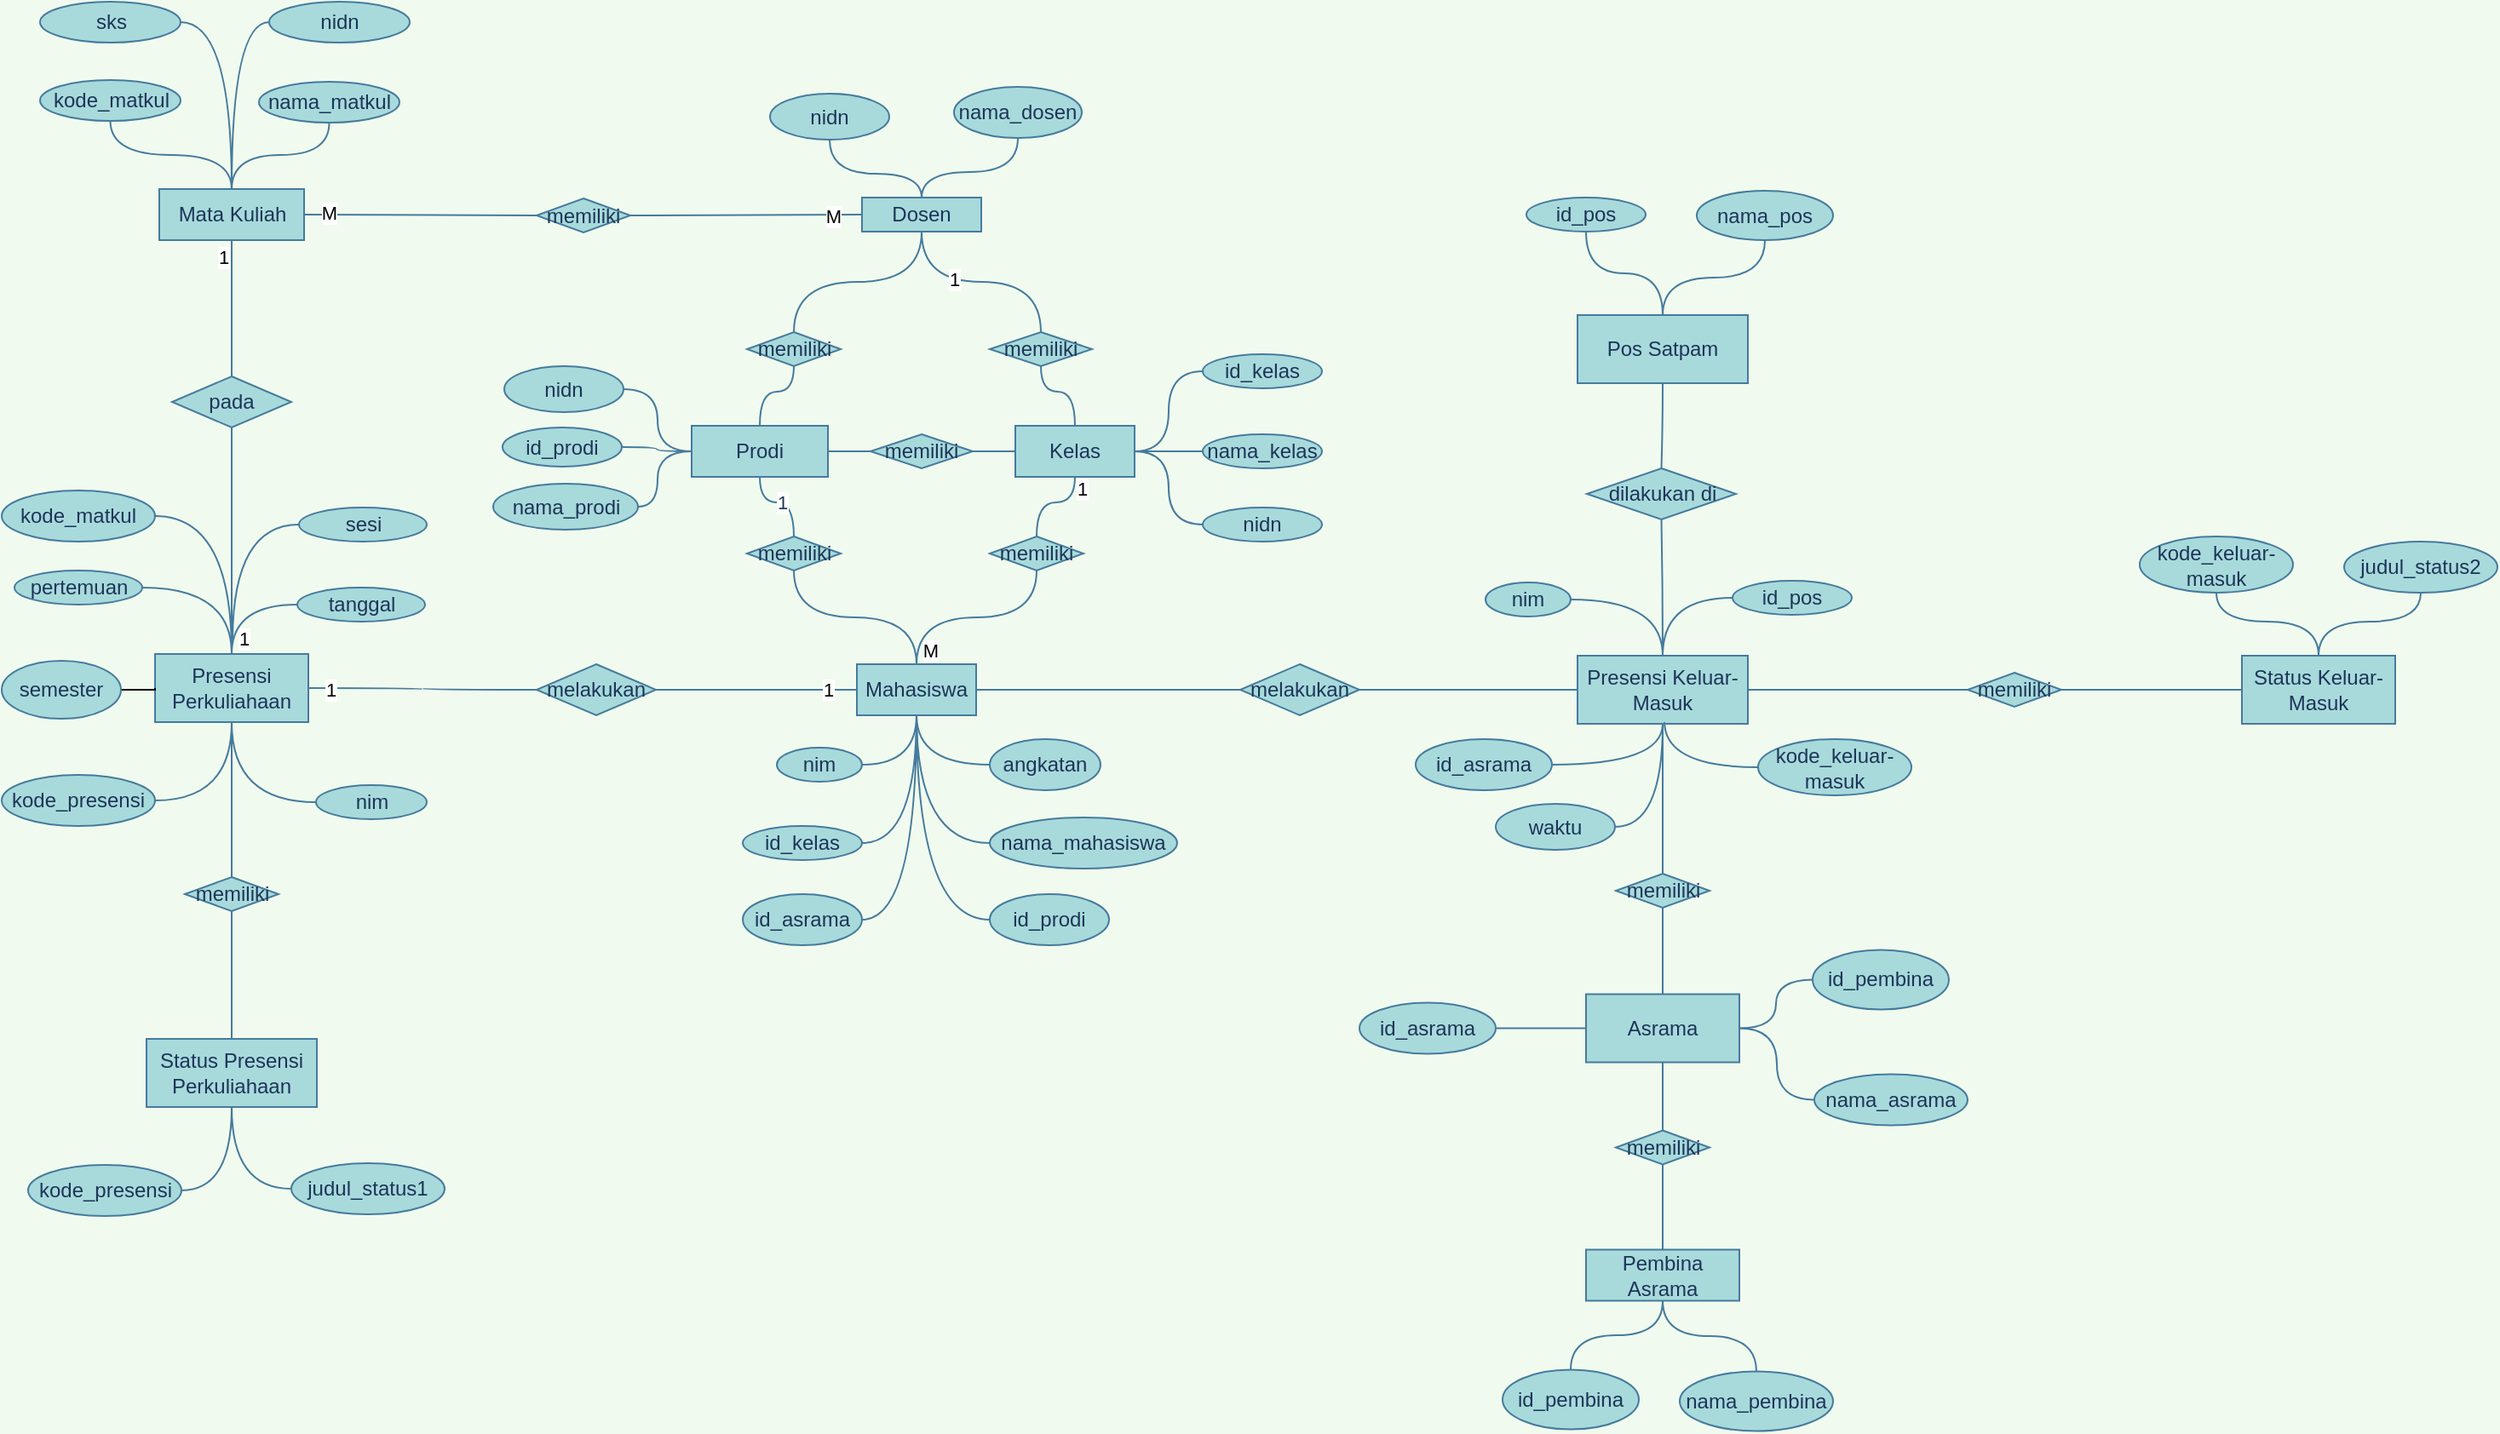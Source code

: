 <mxfile version="20.5.3" type="device"><diagram id="FdQkIqtZu8ZoXIeGqjaM" name="Halaman-1"><mxGraphModel dx="782" dy="468" grid="1" gridSize="10" guides="1" tooltips="1" connect="1" arrows="0" fold="1" page="1" pageScale="1" pageWidth="1169" pageHeight="827" background="#F1FAEE" math="0" shadow="0"><root><mxCell id="0"/><mxCell id="1" parent="0"/><mxCell id="qZ2FoUqw9ux-ch3BQmGz-51" style="edgeStyle=orthogonalEdgeStyle;curved=1;orthogonalLoop=1;jettySize=auto;html=1;exitX=0.5;exitY=0;exitDx=0;exitDy=0;entryX=0.5;entryY=1;entryDx=0;entryDy=0;strokeColor=#457B9D;fontColor=#1D3557;endArrow=none;endFill=0;fillColor=#A8DADC;" parent="1" source="ul7llA38L7djv8nM0G1t-2" target="qZ2FoUqw9ux-ch3BQmGz-46" edge="1"><mxGeometry relative="1" as="geometry"/></mxCell><mxCell id="znz-IyJr_VhG-u1V8a7A-25" value="M" style="edgeLabel;html=1;align=center;verticalAlign=middle;resizable=0;points=[];" parent="qZ2FoUqw9ux-ch3BQmGz-51" vertex="1" connectable="0"><mxGeometry x="-0.359" y="-6" relative="1" as="geometry"><mxPoint x="-5" y="13" as="offset"/></mxGeometry></mxCell><mxCell id="qZ2FoUqw9ux-ch3BQmGz-64" style="edgeStyle=orthogonalEdgeStyle;curved=1;orthogonalLoop=1;jettySize=auto;html=1;exitX=1;exitY=0.5;exitDx=0;exitDy=0;strokeColor=#457B9D;fontColor=#1D3557;endArrow=none;endFill=0;fillColor=#A8DADC;" parent="1" source="ul7llA38L7djv8nM0G1t-2" target="qZ2FoUqw9ux-ch3BQmGz-5" edge="1"><mxGeometry relative="1" as="geometry"/></mxCell><mxCell id="qZ2FoUqw9ux-ch3BQmGz-66" style="edgeStyle=orthogonalEdgeStyle;curved=1;orthogonalLoop=1;jettySize=auto;html=1;exitX=0;exitY=0.5;exitDx=0;exitDy=0;entryX=1;entryY=0.5;entryDx=0;entryDy=0;strokeColor=#457B9D;fontColor=#1D3557;endArrow=none;endFill=0;fillColor=#A8DADC;" parent="1" source="ul7llA38L7djv8nM0G1t-2" target="qZ2FoUqw9ux-ch3BQmGz-1" edge="1"><mxGeometry relative="1" as="geometry"/></mxCell><mxCell id="znz-IyJr_VhG-u1V8a7A-28" value="1" style="edgeLabel;html=1;align=center;verticalAlign=middle;resizable=0;points=[];" parent="qZ2FoUqw9ux-ch3BQmGz-66" vertex="1" connectable="0"><mxGeometry x="-0.706" relative="1" as="geometry"><mxPoint as="offset"/></mxGeometry></mxCell><mxCell id="qZ2FoUqw9ux-ch3BQmGz-81" style="edgeStyle=orthogonalEdgeStyle;curved=1;orthogonalLoop=1;jettySize=auto;html=1;exitX=0.5;exitY=1;exitDx=0;exitDy=0;entryX=0;entryY=0.5;entryDx=0;entryDy=0;strokeColor=#457B9D;fontColor=#1D3557;endArrow=none;endFill=0;fillColor=#A8DADC;" parent="1" source="ul7llA38L7djv8nM0G1t-2" target="qZ2FoUqw9ux-ch3BQmGz-78" edge="1"><mxGeometry relative="1" as="geometry"/></mxCell><mxCell id="qZ2FoUqw9ux-ch3BQmGz-82" style="edgeStyle=orthogonalEdgeStyle;curved=1;orthogonalLoop=1;jettySize=auto;html=1;exitX=0.5;exitY=1;exitDx=0;exitDy=0;entryX=1;entryY=0.5;entryDx=0;entryDy=0;strokeColor=#457B9D;fontColor=#1D3557;endArrow=none;endFill=0;fillColor=#A8DADC;" parent="1" source="ul7llA38L7djv8nM0G1t-2" target="qZ2FoUqw9ux-ch3BQmGz-75" edge="1"><mxGeometry relative="1" as="geometry"/></mxCell><mxCell id="qZ2FoUqw9ux-ch3BQmGz-83" style="edgeStyle=orthogonalEdgeStyle;curved=1;orthogonalLoop=1;jettySize=auto;html=1;exitX=0.5;exitY=1;exitDx=0;exitDy=0;entryX=0;entryY=0.5;entryDx=0;entryDy=0;strokeColor=#457B9D;fontColor=#1D3557;endArrow=none;endFill=0;fillColor=#A8DADC;" parent="1" source="ul7llA38L7djv8nM0G1t-2" target="qZ2FoUqw9ux-ch3BQmGz-77" edge="1"><mxGeometry relative="1" as="geometry"/></mxCell><mxCell id="qZ2FoUqw9ux-ch3BQmGz-85" style="edgeStyle=orthogonalEdgeStyle;curved=1;orthogonalLoop=1;jettySize=auto;html=1;exitX=0.5;exitY=1;exitDx=0;exitDy=0;entryX=1;entryY=0.5;entryDx=0;entryDy=0;strokeColor=#457B9D;fontColor=#1D3557;endArrow=none;endFill=0;fillColor=#A8DADC;" parent="1" source="ul7llA38L7djv8nM0G1t-2" target="qZ2FoUqw9ux-ch3BQmGz-84" edge="1"><mxGeometry relative="1" as="geometry"/></mxCell><mxCell id="qZ2FoUqw9ux-ch3BQmGz-86" style="edgeStyle=orthogonalEdgeStyle;curved=1;orthogonalLoop=1;jettySize=auto;html=1;exitX=0.5;exitY=1;exitDx=0;exitDy=0;entryX=0;entryY=0.5;entryDx=0;entryDy=0;strokeColor=#457B9D;fontColor=#1D3557;endArrow=none;endFill=0;fillColor=#A8DADC;" parent="1" source="ul7llA38L7djv8nM0G1t-2" target="qZ2FoUqw9ux-ch3BQmGz-76" edge="1"><mxGeometry relative="1" as="geometry"/></mxCell><mxCell id="ul7llA38L7djv8nM0G1t-2" value="Mahasiswa" style="rounded=0;whiteSpace=wrap;html=1;fillColor=#A8DADC;strokeColor=#457B9D;fontColor=#1D3557;" parent="1" vertex="1"><mxGeometry x="522" y="406" width="70" height="30" as="geometry"/></mxCell><mxCell id="qZ2FoUqw9ux-ch3BQmGz-58" style="edgeStyle=orthogonalEdgeStyle;curved=1;orthogonalLoop=1;jettySize=auto;html=1;exitX=0.5;exitY=0;exitDx=0;exitDy=0;entryX=0.5;entryY=1;entryDx=0;entryDy=0;strokeColor=#457B9D;fontColor=#1D3557;endArrow=none;endFill=0;fillColor=#A8DADC;" parent="1" source="ul7llA38L7djv8nM0G1t-3" target="a7japoVbXHw_2QVHxW6U-6" edge="1"><mxGeometry relative="1" as="geometry"><mxPoint x="485" y="231" as="targetPoint"/></mxGeometry></mxCell><mxCell id="qZ2FoUqw9ux-ch3BQmGz-99" style="edgeStyle=orthogonalEdgeStyle;curved=1;orthogonalLoop=1;jettySize=auto;html=1;exitX=0;exitY=0.5;exitDx=0;exitDy=0;entryX=1;entryY=0.5;entryDx=0;entryDy=0;strokeColor=#457B9D;fontColor=#1D3557;endArrow=none;endFill=0;fillColor=#A8DADC;" parent="1" source="ul7llA38L7djv8nM0G1t-3" target="qZ2FoUqw9ux-ch3BQmGz-88" edge="1"><mxGeometry relative="1" as="geometry"/></mxCell><mxCell id="qZ2FoUqw9ux-ch3BQmGz-104" style="edgeStyle=orthogonalEdgeStyle;curved=1;orthogonalLoop=1;jettySize=auto;html=1;exitX=0;exitY=0.5;exitDx=0;exitDy=0;entryX=1;entryY=0.5;entryDx=0;entryDy=0;strokeColor=#457B9D;fontColor=#1D3557;endArrow=none;endFill=0;fillColor=#A8DADC;" parent="1" source="ul7llA38L7djv8nM0G1t-3" target="qZ2FoUqw9ux-ch3BQmGz-90" edge="1"><mxGeometry relative="1" as="geometry"/></mxCell><mxCell id="ul7llA38L7djv8nM0G1t-3" value="Prodi" style="rounded=0;whiteSpace=wrap;html=1;fillColor=#A8DADC;strokeColor=#457B9D;fontColor=#1D3557;" parent="1" vertex="1"><mxGeometry x="425" y="266" width="80" height="30" as="geometry"/></mxCell><mxCell id="qZ2FoUqw9ux-ch3BQmGz-59" style="edgeStyle=orthogonalEdgeStyle;curved=1;orthogonalLoop=1;jettySize=auto;html=1;exitX=0.5;exitY=0;exitDx=0;exitDy=0;entryX=0.5;entryY=1;entryDx=0;entryDy=0;strokeColor=#457B9D;fontColor=#1D3557;endArrow=none;endFill=0;fillColor=#A8DADC;" parent="1" source="ul7llA38L7djv8nM0G1t-4" target="qZ2FoUqw9ux-ch3BQmGz-57" edge="1"><mxGeometry relative="1" as="geometry"/></mxCell><mxCell id="qZ2FoUqw9ux-ch3BQmGz-94" style="edgeStyle=orthogonalEdgeStyle;curved=1;orthogonalLoop=1;jettySize=auto;html=1;exitX=1;exitY=0.5;exitDx=0;exitDy=0;entryX=0;entryY=0.5;entryDx=0;entryDy=0;strokeColor=#457B9D;fontColor=#1D3557;endArrow=none;endFill=0;fillColor=#A8DADC;" parent="1" source="ul7llA38L7djv8nM0G1t-4" target="qZ2FoUqw9ux-ch3BQmGz-87" edge="1"><mxGeometry relative="1" as="geometry"/></mxCell><mxCell id="qZ2FoUqw9ux-ch3BQmGz-96" style="edgeStyle=orthogonalEdgeStyle;curved=1;orthogonalLoop=1;jettySize=auto;html=1;exitX=1;exitY=0.5;exitDx=0;exitDy=0;entryX=0;entryY=0.5;entryDx=0;entryDy=0;strokeColor=#457B9D;fontColor=#1D3557;endArrow=none;endFill=0;fillColor=#A8DADC;" parent="1" source="ul7llA38L7djv8nM0G1t-4" target="qZ2FoUqw9ux-ch3BQmGz-89" edge="1"><mxGeometry relative="1" as="geometry"/></mxCell><mxCell id="qZ2FoUqw9ux-ch3BQmGz-97" style="edgeStyle=orthogonalEdgeStyle;curved=1;orthogonalLoop=1;jettySize=auto;html=1;exitX=1;exitY=0.5;exitDx=0;exitDy=0;entryX=0;entryY=0.5;entryDx=0;entryDy=0;strokeColor=#457B9D;fontColor=#1D3557;endArrow=none;endFill=0;fillColor=#A8DADC;" parent="1" source="ul7llA38L7djv8nM0G1t-4" target="qZ2FoUqw9ux-ch3BQmGz-91" edge="1"><mxGeometry relative="1" as="geometry"/></mxCell><mxCell id="ul7llA38L7djv8nM0G1t-4" value="Kelas" style="rounded=0;whiteSpace=wrap;html=1;fillColor=#A8DADC;strokeColor=#457B9D;fontColor=#1D3557;" parent="1" vertex="1"><mxGeometry x="615" y="266" width="70" height="30" as="geometry"/></mxCell><mxCell id="qZ2FoUqw9ux-ch3BQmGz-39" style="edgeStyle=orthogonalEdgeStyle;curved=1;orthogonalLoop=1;jettySize=auto;html=1;exitX=0.5;exitY=1;exitDx=0;exitDy=0;strokeColor=#457B9D;fontColor=#1D3557;endArrow=none;endFill=0;fillColor=#A8DADC;entryX=0.5;entryY=0;entryDx=0;entryDy=0;" parent="1" source="ul7llA38L7djv8nM0G1t-5" target="a7japoVbXHw_2QVHxW6U-9" edge="1"><mxGeometry relative="1" as="geometry"><mxPoint x="995" y="501" as="targetPoint"/></mxGeometry></mxCell><mxCell id="qZ2FoUqw9ux-ch3BQmGz-42" style="edgeStyle=orthogonalEdgeStyle;curved=1;orthogonalLoop=1;jettySize=auto;html=1;exitX=0.5;exitY=0;exitDx=0;exitDy=0;entryX=0.5;entryY=1;entryDx=0;entryDy=0;strokeColor=#457B9D;fontColor=#1D3557;endArrow=none;endFill=0;fillColor=#A8DADC;" parent="1" source="ul7llA38L7djv8nM0G1t-5" target="a7japoVbXHw_2QVHxW6U-11" edge="1"><mxGeometry relative="1" as="geometry"><mxPoint x="995" y="331" as="targetPoint"/></mxGeometry></mxCell><mxCell id="qZ2FoUqw9ux-ch3BQmGz-45" style="edgeStyle=orthogonalEdgeStyle;curved=1;orthogonalLoop=1;jettySize=auto;html=1;exitX=1;exitY=0.5;exitDx=0;exitDy=0;entryX=0;entryY=0.5;entryDx=0;entryDy=0;strokeColor=#457B9D;fontColor=#1D3557;endArrow=none;endFill=0;fillColor=#A8DADC;" parent="1" source="ul7llA38L7djv8nM0G1t-5" target="a7japoVbXHw_2QVHxW6U-12" edge="1"><mxGeometry relative="1" as="geometry"><mxPoint x="1165" y="421" as="targetPoint"/></mxGeometry></mxCell><mxCell id="ul7llA38L7djv8nM0G1t-5" value="&lt;span style=&quot;font-family: Helvetica, &amp;quot;VP Default&amp;quot;; background-color: initial;&quot;&gt;Presensi Keluar-Masuk&lt;/span&gt;" style="rounded=0;whiteSpace=wrap;html=1;align=center;fillColor=#A8DADC;strokeColor=#457B9D;fontColor=#1D3557;" parent="1" vertex="1"><mxGeometry x="945" y="401" width="100" height="40" as="geometry"/></mxCell><mxCell id="qZ2FoUqw9ux-ch3BQmGz-36" style="edgeStyle=orthogonalEdgeStyle;curved=1;orthogonalLoop=1;jettySize=auto;html=1;exitX=0.5;exitY=0;exitDx=0;exitDy=0;entryX=0.5;entryY=1;entryDx=0;entryDy=0;strokeColor=#457B9D;fontColor=#1D3557;endArrow=none;endFill=0;fillColor=#A8DADC;" parent="1" source="ul7llA38L7djv8nM0G1t-6" target="a7japoVbXHw_2QVHxW6U-9" edge="1"><mxGeometry relative="1" as="geometry"><mxPoint x="995" y="531" as="targetPoint"/></mxGeometry></mxCell><mxCell id="qZ2FoUqw9ux-ch3BQmGz-165" style="edgeStyle=orthogonalEdgeStyle;curved=1;orthogonalLoop=1;jettySize=auto;html=1;exitX=1;exitY=0.5;exitDx=0;exitDy=0;entryX=0;entryY=0.5;entryDx=0;entryDy=0;strokeColor=#457B9D;fontColor=#1D3557;endArrow=none;endFill=0;fillColor=#A8DADC;" parent="1" source="ul7llA38L7djv8nM0G1t-6" target="qZ2FoUqw9ux-ch3BQmGz-10" edge="1"><mxGeometry relative="1" as="geometry"/></mxCell><mxCell id="qZ2FoUqw9ux-ch3BQmGz-166" style="edgeStyle=orthogonalEdgeStyle;curved=1;orthogonalLoop=1;jettySize=auto;html=1;exitX=1;exitY=0.5;exitDx=0;exitDy=0;entryX=0;entryY=0.5;entryDx=0;entryDy=0;strokeColor=#457B9D;fontColor=#1D3557;endArrow=none;endFill=0;fillColor=#A8DADC;" parent="1" source="ul7llA38L7djv8nM0G1t-6" target="qZ2FoUqw9ux-ch3BQmGz-9" edge="1"><mxGeometry relative="1" as="geometry"/></mxCell><mxCell id="ul7llA38L7djv8nM0G1t-6" value="Asrama" style="rounded=0;whiteSpace=wrap;html=1;fillColor=#A8DADC;strokeColor=#457B9D;fontColor=#1D3557;" parent="1" vertex="1"><mxGeometry x="950" y="599.75" width="90" height="40" as="geometry"/></mxCell><mxCell id="qZ2FoUqw9ux-ch3BQmGz-162" style="edgeStyle=orthogonalEdgeStyle;curved=1;orthogonalLoop=1;jettySize=auto;html=1;exitX=0.5;exitY=0;exitDx=0;exitDy=0;entryX=0.5;entryY=1;entryDx=0;entryDy=0;strokeColor=#457B9D;fontColor=#1D3557;endArrow=none;endFill=0;fillColor=#A8DADC;" parent="1" source="ul7llA38L7djv8nM0G1t-7" target="qZ2FoUqw9ux-ch3BQmGz-160" edge="1"><mxGeometry relative="1" as="geometry"/></mxCell><mxCell id="qZ2FoUqw9ux-ch3BQmGz-163" style="edgeStyle=orthogonalEdgeStyle;curved=1;orthogonalLoop=1;jettySize=auto;html=1;exitX=0.5;exitY=0;exitDx=0;exitDy=0;entryX=0.5;entryY=1;entryDx=0;entryDy=0;strokeColor=#457B9D;fontColor=#1D3557;endArrow=none;endFill=0;fillColor=#A8DADC;" parent="1" source="ul7llA38L7djv8nM0G1t-7" target="qZ2FoUqw9ux-ch3BQmGz-161" edge="1"><mxGeometry relative="1" as="geometry"/></mxCell><mxCell id="ul7llA38L7djv8nM0G1t-7" value="Status Keluar-Masuk" style="rounded=0;whiteSpace=wrap;html=1;fillColor=#A8DADC;strokeColor=#457B9D;fontColor=#1D3557;" parent="1" vertex="1"><mxGeometry x="1335" y="401" width="90" height="40" as="geometry"/></mxCell><mxCell id="qZ2FoUqw9ux-ch3BQmGz-43" style="edgeStyle=orthogonalEdgeStyle;curved=1;orthogonalLoop=1;jettySize=auto;html=1;exitX=0.5;exitY=1;exitDx=0;exitDy=0;entryX=0.5;entryY=0;entryDx=0;entryDy=0;strokeColor=#457B9D;fontColor=#1D3557;endArrow=none;endFill=0;fillColor=#A8DADC;" parent="1" source="ul7llA38L7djv8nM0G1t-8" target="a7japoVbXHw_2QVHxW6U-11" edge="1"><mxGeometry relative="1" as="geometry"><mxPoint x="995" y="301" as="targetPoint"/></mxGeometry></mxCell><mxCell id="ul7llA38L7djv8nM0G1t-8" value="Pos Satpam" style="rounded=0;whiteSpace=wrap;html=1;fillColor=#A8DADC;strokeColor=#457B9D;fontColor=#1D3557;" parent="1" vertex="1"><mxGeometry x="945" y="201" width="100" height="40" as="geometry"/></mxCell><mxCell id="qZ2FoUqw9ux-ch3BQmGz-72" style="edgeStyle=orthogonalEdgeStyle;curved=1;orthogonalLoop=1;jettySize=auto;html=1;exitX=0.5;exitY=1;exitDx=0;exitDy=0;entryX=0.5;entryY=0;entryDx=0;entryDy=0;strokeColor=#457B9D;fontColor=#1D3557;endArrow=none;endFill=0;fillColor=#A8DADC;" parent="1" source="ul7llA38L7djv8nM0G1t-9" target="a7japoVbXHw_2QVHxW6U-3" edge="1"><mxGeometry relative="1" as="geometry"><mxPoint x="140" y="157" as="sourcePoint"/><mxPoint x="140" y="237" as="targetPoint"/></mxGeometry></mxCell><mxCell id="znz-IyJr_VhG-u1V8a7A-30" value="1" style="edgeLabel;html=1;align=center;verticalAlign=middle;resizable=0;points=[];" parent="qZ2FoUqw9ux-ch3BQmGz-72" vertex="1" connectable="0"><mxGeometry x="-0.694" y="-1" relative="1" as="geometry"><mxPoint x="-4" y="-2" as="offset"/></mxGeometry></mxCell><mxCell id="qZ2FoUqw9ux-ch3BQmGz-117" style="edgeStyle=orthogonalEdgeStyle;curved=1;orthogonalLoop=1;jettySize=auto;html=1;exitX=0.5;exitY=0;exitDx=0;exitDy=0;entryX=0.5;entryY=1;entryDx=0;entryDy=0;strokeColor=#457B9D;fontColor=#1D3557;endArrow=none;endFill=0;fillColor=#A8DADC;" parent="1" source="ul7llA38L7djv8nM0G1t-9" target="qZ2FoUqw9ux-ch3BQmGz-115" edge="1"><mxGeometry relative="1" as="geometry"/></mxCell><mxCell id="qZ2FoUqw9ux-ch3BQmGz-120" style="edgeStyle=orthogonalEdgeStyle;curved=1;orthogonalLoop=1;jettySize=auto;html=1;exitX=0.5;exitY=0;exitDx=0;exitDy=0;entryX=0.5;entryY=1;entryDx=0;entryDy=0;strokeColor=#457B9D;fontColor=#1D3557;endArrow=none;endFill=0;fillColor=#A8DADC;" parent="1" source="ul7llA38L7djv8nM0G1t-9" target="qZ2FoUqw9ux-ch3BQmGz-116" edge="1"><mxGeometry relative="1" as="geometry"/></mxCell><mxCell id="ul7llA38L7djv8nM0G1t-9" value="Mata Kuliah" style="rounded=0;whiteSpace=wrap;html=1;fillColor=#A8DADC;strokeColor=#457B9D;fontColor=#1D3557;" parent="1" vertex="1"><mxGeometry x="112.5" y="127" width="85" height="30" as="geometry"/></mxCell><mxCell id="qZ2FoUqw9ux-ch3BQmGz-69" style="edgeStyle=orthogonalEdgeStyle;curved=1;orthogonalLoop=1;jettySize=auto;html=1;exitX=0.5;exitY=1;exitDx=0;exitDy=0;entryX=0.5;entryY=0;entryDx=0;entryDy=0;strokeColor=#457B9D;fontColor=#1D3557;endArrow=none;endFill=0;fillColor=#A8DADC;" parent="1" source="ul7llA38L7djv8nM0G1t-10" target="a7japoVbXHw_2QVHxW6U-5" edge="1"><mxGeometry relative="1" as="geometry"><mxPoint x="155" y="531" as="targetPoint"/></mxGeometry></mxCell><mxCell id="qZ2FoUqw9ux-ch3BQmGz-71" style="edgeStyle=orthogonalEdgeStyle;curved=1;orthogonalLoop=1;jettySize=auto;html=1;exitX=0.5;exitY=0;exitDx=0;exitDy=0;entryX=0.5;entryY=1;entryDx=0;entryDy=0;strokeColor=#457B9D;fontColor=#1D3557;endArrow=none;endFill=0;fillColor=#A8DADC;" parent="1" source="ul7llA38L7djv8nM0G1t-10" edge="1"><mxGeometry relative="1" as="geometry"><mxPoint x="155" y="267" as="targetPoint"/></mxGeometry></mxCell><mxCell id="znz-IyJr_VhG-u1V8a7A-31" value="1" style="edgeLabel;html=1;align=center;verticalAlign=middle;resizable=0;points=[];" parent="qZ2FoUqw9ux-ch3BQmGz-71" vertex="1" connectable="0"><mxGeometry x="-0.337" y="1" relative="1" as="geometry"><mxPoint x="8" y="35" as="offset"/></mxGeometry></mxCell><mxCell id="qZ2FoUqw9ux-ch3BQmGz-73" style="edgeStyle=orthogonalEdgeStyle;curved=1;orthogonalLoop=1;jettySize=auto;html=1;exitX=1;exitY=0.5;exitDx=0;exitDy=0;entryX=0;entryY=0.5;entryDx=0;entryDy=0;strokeColor=#457B9D;fontColor=#1D3557;endArrow=none;endFill=0;fillColor=#A8DADC;" parent="1" source="ul7llA38L7djv8nM0G1t-10" target="qZ2FoUqw9ux-ch3BQmGz-1" edge="1"><mxGeometry relative="1" as="geometry"/></mxCell><mxCell id="znz-IyJr_VhG-u1V8a7A-29" value="1" style="edgeLabel;html=1;align=center;verticalAlign=middle;resizable=0;points=[];" parent="qZ2FoUqw9ux-ch3BQmGz-73" vertex="1" connectable="0"><mxGeometry x="-0.807" y="-1" relative="1" as="geometry"><mxPoint as="offset"/></mxGeometry></mxCell><mxCell id="qZ2FoUqw9ux-ch3BQmGz-153" style="edgeStyle=orthogonalEdgeStyle;curved=1;orthogonalLoop=1;jettySize=auto;html=1;exitX=0.5;exitY=0;exitDx=0;exitDy=0;entryX=0;entryY=0.5;entryDx=0;entryDy=0;strokeColor=#457B9D;fontColor=#1D3557;endArrow=none;endFill=0;fillColor=#A8DADC;" parent="1" source="ul7llA38L7djv8nM0G1t-10" target="qZ2FoUqw9ux-ch3BQmGz-138" edge="1"><mxGeometry relative="1" as="geometry"/></mxCell><mxCell id="ul7llA38L7djv8nM0G1t-10" value="Presensi Perkuliahaan" style="rounded=0;whiteSpace=wrap;html=1;fillColor=#A8DADC;strokeColor=#457B9D;fontColor=#1D3557;" parent="1" vertex="1"><mxGeometry x="110" y="400" width="90" height="40" as="geometry"/></mxCell><mxCell id="ul7llA38L7djv8nM0G1t-11" value="Status Presensi Perkuliahaan" style="rounded=0;whiteSpace=wrap;html=1;fillColor=#A8DADC;strokeColor=#457B9D;fontColor=#1D3557;" parent="1" vertex="1"><mxGeometry x="105" y="626" width="100" height="40" as="geometry"/></mxCell><mxCell id="ul7llA38L7djv8nM0G1t-14" value="Dosen" style="rounded=0;whiteSpace=wrap;html=1;fillColor=#A8DADC;strokeColor=#457B9D;fontColor=#1D3557;" parent="1" vertex="1"><mxGeometry x="525" y="132" width="70" height="20" as="geometry"/></mxCell><mxCell id="qZ2FoUqw9ux-ch3BQmGz-31" style="edgeStyle=orthogonalEdgeStyle;curved=1;orthogonalLoop=1;jettySize=auto;html=1;exitX=0.5;exitY=1;exitDx=0;exitDy=0;strokeColor=#457B9D;fontColor=#1D3557;endArrow=none;endFill=0;fillColor=#A8DADC;" parent="1" source="ul7llA38L7djv8nM0G1t-15" target="qZ2FoUqw9ux-ch3BQmGz-26" edge="1"><mxGeometry relative="1" as="geometry"/></mxCell><mxCell id="qZ2FoUqw9ux-ch3BQmGz-32" style="edgeStyle=orthogonalEdgeStyle;curved=1;orthogonalLoop=1;jettySize=auto;html=1;exitX=0.5;exitY=1;exitDx=0;exitDy=0;entryX=0.5;entryY=0;entryDx=0;entryDy=0;strokeColor=#457B9D;fontColor=#1D3557;endArrow=none;endFill=0;fillColor=#A8DADC;" parent="1" source="ul7llA38L7djv8nM0G1t-15" target="qZ2FoUqw9ux-ch3BQmGz-27" edge="1"><mxGeometry relative="1" as="geometry"/></mxCell><mxCell id="qZ2FoUqw9ux-ch3BQmGz-169" style="edgeStyle=orthogonalEdgeStyle;curved=1;orthogonalLoop=1;jettySize=auto;html=1;exitX=0.5;exitY=0;exitDx=0;exitDy=0;entryX=0.5;entryY=1;entryDx=0;entryDy=0;strokeColor=#457B9D;fontColor=#1D3557;endArrow=none;endFill=0;fillColor=#A8DADC;" parent="1" source="ul7llA38L7djv8nM0G1t-15" target="a7japoVbXHw_2QVHxW6U-10" edge="1"><mxGeometry relative="1" as="geometry"><mxPoint x="995" y="709.75" as="targetPoint"/></mxGeometry></mxCell><mxCell id="ul7llA38L7djv8nM0G1t-15" value="Pembina Asrama" style="rounded=0;whiteSpace=wrap;html=1;fillColor=#A8DADC;strokeColor=#457B9D;fontColor=#1D3557;" parent="1" vertex="1"><mxGeometry x="950" y="749.75" width="90" height="30" as="geometry"/></mxCell><mxCell id="qZ2FoUqw9ux-ch3BQmGz-1" value="melakukan" style="rhombus;whiteSpace=wrap;html=1;fillColor=#A8DADC;strokeColor=#457B9D;fontColor=#1D3557;" parent="1" vertex="1"><mxGeometry x="334" y="406" width="70" height="30" as="geometry"/></mxCell><mxCell id="qZ2FoUqw9ux-ch3BQmGz-65" style="edgeStyle=orthogonalEdgeStyle;curved=1;orthogonalLoop=1;jettySize=auto;html=1;exitX=1;exitY=0.5;exitDx=0;exitDy=0;entryX=0;entryY=0.5;entryDx=0;entryDy=0;strokeColor=#457B9D;fontColor=#1D3557;endArrow=none;endFill=0;fillColor=#A8DADC;" parent="1" source="qZ2FoUqw9ux-ch3BQmGz-5" target="ul7llA38L7djv8nM0G1t-5" edge="1"><mxGeometry relative="1" as="geometry"/></mxCell><mxCell id="qZ2FoUqw9ux-ch3BQmGz-5" value="melakukan" style="rhombus;whiteSpace=wrap;html=1;fillColor=#A8DADC;strokeColor=#457B9D;fontColor=#1D3557;" parent="1" vertex="1"><mxGeometry x="747" y="406" width="70" height="30" as="geometry"/></mxCell><mxCell id="qZ2FoUqw9ux-ch3BQmGz-164" style="edgeStyle=orthogonalEdgeStyle;curved=1;orthogonalLoop=1;jettySize=auto;html=1;exitX=1;exitY=0.5;exitDx=0;exitDy=0;strokeColor=#457B9D;fontColor=#1D3557;endArrow=none;endFill=0;fillColor=#A8DADC;" parent="1" source="qZ2FoUqw9ux-ch3BQmGz-8" target="ul7llA38L7djv8nM0G1t-6" edge="1"><mxGeometry relative="1" as="geometry"/></mxCell><mxCell id="qZ2FoUqw9ux-ch3BQmGz-8" value="id_asrama" style="ellipse;whiteSpace=wrap;html=1;strokeColor=#457B9D;fontColor=#1D3557;fillColor=#A8DADC;" parent="1" vertex="1"><mxGeometry x="817" y="604.75" width="80" height="30" as="geometry"/></mxCell><mxCell id="qZ2FoUqw9ux-ch3BQmGz-9" value="nama_asrama" style="ellipse;whiteSpace=wrap;html=1;strokeColor=#457B9D;fontColor=#1D3557;fillColor=#A8DADC;" parent="1" vertex="1"><mxGeometry x="1084" y="646.75" width="90" height="30" as="geometry"/></mxCell><mxCell id="qZ2FoUqw9ux-ch3BQmGz-10" value="id_pembina" style="ellipse;whiteSpace=wrap;html=1;strokeColor=#457B9D;fontColor=#1D3557;fillColor=#A8DADC;" parent="1" vertex="1"><mxGeometry x="1083" y="573.75" width="80" height="35" as="geometry"/></mxCell><mxCell id="qZ2FoUqw9ux-ch3BQmGz-26" value="id_pembina" style="ellipse;whiteSpace=wrap;html=1;strokeColor=#457B9D;fontColor=#1D3557;fillColor=#A8DADC;" parent="1" vertex="1"><mxGeometry x="901" y="820.25" width="80" height="35" as="geometry"/></mxCell><mxCell id="qZ2FoUqw9ux-ch3BQmGz-27" value="nama_pembina" style="ellipse;whiteSpace=wrap;html=1;strokeColor=#457B9D;fontColor=#1D3557;fillColor=#A8DADC;" parent="1" vertex="1"><mxGeometry x="1005" y="821.25" width="90" height="35" as="geometry"/></mxCell><mxCell id="qZ2FoUqw9ux-ch3BQmGz-44" style="edgeStyle=orthogonalEdgeStyle;curved=1;orthogonalLoop=1;jettySize=auto;html=1;exitX=1;exitY=0.5;exitDx=0;exitDy=0;entryX=0;entryY=0.5;entryDx=0;entryDy=0;strokeColor=#457B9D;fontColor=#1D3557;endArrow=none;endFill=0;fillColor=#A8DADC;" parent="1" source="a7japoVbXHw_2QVHxW6U-12" target="ul7llA38L7djv8nM0G1t-7" edge="1"><mxGeometry relative="1" as="geometry"><mxPoint x="1235" y="421" as="sourcePoint"/></mxGeometry></mxCell><mxCell id="qZ2FoUqw9ux-ch3BQmGz-53" style="edgeStyle=orthogonalEdgeStyle;curved=1;orthogonalLoop=1;jettySize=auto;html=1;exitX=0.5;exitY=0;exitDx=0;exitDy=0;entryX=0.5;entryY=1;entryDx=0;entryDy=0;strokeColor=#457B9D;fontColor=#1D3557;endArrow=none;endFill=0;fillColor=#A8DADC;" parent="1" source="qZ2FoUqw9ux-ch3BQmGz-46" target="ul7llA38L7djv8nM0G1t-4" edge="1"><mxGeometry relative="1" as="geometry"/></mxCell><mxCell id="znz-IyJr_VhG-u1V8a7A-24" value="1" style="edgeLabel;html=1;align=center;verticalAlign=middle;resizable=0;points=[];" parent="qZ2FoUqw9ux-ch3BQmGz-53" vertex="1" connectable="0"><mxGeometry x="0.357" y="3" relative="1" as="geometry"><mxPoint x="7" y="-5" as="offset"/></mxGeometry></mxCell><mxCell id="qZ2FoUqw9ux-ch3BQmGz-46" value="memiliki" style="rhombus;whiteSpace=wrap;html=1;fillColor=#A8DADC;strokeColor=#457B9D;fontColor=#1D3557;" parent="1" vertex="1"><mxGeometry x="600" y="331" width="55" height="20" as="geometry"/></mxCell><mxCell id="qZ2FoUqw9ux-ch3BQmGz-62" style="edgeStyle=orthogonalEdgeStyle;curved=1;orthogonalLoop=1;jettySize=auto;html=1;exitX=0.5;exitY=0;exitDx=0;exitDy=0;entryX=0.5;entryY=1;entryDx=0;entryDy=0;strokeColor=#457B9D;fontColor=#1D3557;endArrow=none;endFill=0;fillColor=#A8DADC;" parent="1" source="a7japoVbXHw_2QVHxW6U-6" target="ul7llA38L7djv8nM0G1t-14" edge="1"><mxGeometry relative="1" as="geometry"><mxPoint x="485" y="211" as="sourcePoint"/></mxGeometry></mxCell><mxCell id="qZ2FoUqw9ux-ch3BQmGz-63" style="edgeStyle=orthogonalEdgeStyle;curved=1;orthogonalLoop=1;jettySize=auto;html=1;exitX=0.5;exitY=0;exitDx=0;exitDy=0;entryX=0.5;entryY=1;entryDx=0;entryDy=0;strokeColor=#457B9D;fontColor=#1D3557;endArrow=none;endFill=0;fillColor=#A8DADC;" parent="1" source="qZ2FoUqw9ux-ch3BQmGz-57" target="ul7llA38L7djv8nM0G1t-14" edge="1"><mxGeometry relative="1" as="geometry"/></mxCell><mxCell id="znz-IyJr_VhG-u1V8a7A-23" value="1" style="edgeLabel;html=1;align=center;verticalAlign=middle;resizable=0;points=[];" parent="qZ2FoUqw9ux-ch3BQmGz-63" vertex="1" connectable="0"><mxGeometry x="0.255" y="-2" relative="1" as="geometry"><mxPoint as="offset"/></mxGeometry></mxCell><mxCell id="qZ2FoUqw9ux-ch3BQmGz-57" value="memiliki" style="rhombus;whiteSpace=wrap;html=1;fillColor=#A8DADC;strokeColor=#457B9D;fontColor=#1D3557;" parent="1" vertex="1"><mxGeometry x="600" y="211" width="60" height="20" as="geometry"/></mxCell><mxCell id="qZ2FoUqw9ux-ch3BQmGz-70" style="edgeStyle=orthogonalEdgeStyle;curved=1;orthogonalLoop=1;jettySize=auto;html=1;exitX=0.5;exitY=1;exitDx=0;exitDy=0;entryX=0.5;entryY=0;entryDx=0;entryDy=0;strokeColor=#457B9D;fontColor=#1D3557;endArrow=none;endFill=0;fillColor=#A8DADC;" parent="1" source="a7japoVbXHw_2QVHxW6U-5" target="ul7llA38L7djv8nM0G1t-11" edge="1"><mxGeometry relative="1" as="geometry"><mxPoint x="155" y="551" as="sourcePoint"/></mxGeometry></mxCell><mxCell id="qZ2FoUqw9ux-ch3BQmGz-80" style="edgeStyle=orthogonalEdgeStyle;curved=1;orthogonalLoop=1;jettySize=auto;html=1;exitX=1;exitY=0.5;exitDx=0;exitDy=0;entryX=0.5;entryY=1;entryDx=0;entryDy=0;strokeColor=#457B9D;fontColor=#1D3557;endArrow=none;endFill=0;fillColor=#A8DADC;" parent="1" source="qZ2FoUqw9ux-ch3BQmGz-74" target="ul7llA38L7djv8nM0G1t-2" edge="1"><mxGeometry relative="1" as="geometry"/></mxCell><mxCell id="qZ2FoUqw9ux-ch3BQmGz-74" value="nim" style="ellipse;whiteSpace=wrap;html=1;strokeColor=#457B9D;fontColor=#1D3557;fillColor=#A8DADC;" parent="1" vertex="1"><mxGeometry x="475" y="455" width="50" height="20" as="geometry"/></mxCell><mxCell id="qZ2FoUqw9ux-ch3BQmGz-75" value="id_kelas" style="ellipse;whiteSpace=wrap;html=1;strokeColor=#457B9D;fontColor=#1D3557;fillColor=#A8DADC;" parent="1" vertex="1"><mxGeometry x="455" y="501" width="70" height="20" as="geometry"/></mxCell><mxCell id="qZ2FoUqw9ux-ch3BQmGz-76" value="id_prodi" style="ellipse;whiteSpace=wrap;html=1;strokeColor=#457B9D;fontColor=#1D3557;fillColor=#A8DADC;" parent="1" vertex="1"><mxGeometry x="600" y="541" width="70" height="30" as="geometry"/></mxCell><mxCell id="qZ2FoUqw9ux-ch3BQmGz-77" value="nama_mahasiswa" style="ellipse;whiteSpace=wrap;html=1;strokeColor=#457B9D;fontColor=#1D3557;fillColor=#A8DADC;" parent="1" vertex="1"><mxGeometry x="600" y="496" width="110" height="30" as="geometry"/></mxCell><mxCell id="qZ2FoUqw9ux-ch3BQmGz-78" value="angkatan" style="ellipse;whiteSpace=wrap;html=1;strokeColor=#457B9D;fontColor=#1D3557;fillColor=#A8DADC;" parent="1" vertex="1"><mxGeometry x="600" y="450" width="65" height="30" as="geometry"/></mxCell><mxCell id="qZ2FoUqw9ux-ch3BQmGz-84" value="id_asrama" style="ellipse;whiteSpace=wrap;html=1;strokeColor=#457B9D;fontColor=#1D3557;fillColor=#A8DADC;" parent="1" vertex="1"><mxGeometry x="455" y="541" width="70" height="30" as="geometry"/></mxCell><mxCell id="qZ2FoUqw9ux-ch3BQmGz-87" value="id_kelas" style="ellipse;whiteSpace=wrap;html=1;strokeColor=#457B9D;fontColor=#1D3557;fillColor=#A8DADC;" parent="1" vertex="1"><mxGeometry x="725" y="224" width="70" height="20" as="geometry"/></mxCell><mxCell id="qZ2FoUqw9ux-ch3BQmGz-88" value="id_prodi" style="ellipse;whiteSpace=wrap;html=1;strokeColor=#457B9D;fontColor=#1D3557;fillColor=#A8DADC;" parent="1" vertex="1"><mxGeometry x="314" y="267" width="70" height="23" as="geometry"/></mxCell><mxCell id="qZ2FoUqw9ux-ch3BQmGz-89" value="nama_kelas" style="ellipse;whiteSpace=wrap;html=1;strokeColor=#457B9D;fontColor=#1D3557;fillColor=#A8DADC;" parent="1" vertex="1"><mxGeometry x="725" y="271" width="70" height="20" as="geometry"/></mxCell><mxCell id="qZ2FoUqw9ux-ch3BQmGz-90" value="nama_prodi" style="ellipse;whiteSpace=wrap;html=1;strokeColor=#457B9D;fontColor=#1D3557;fillColor=#A8DADC;" parent="1" vertex="1"><mxGeometry x="308.5" y="300" width="85" height="27" as="geometry"/></mxCell><mxCell id="qZ2FoUqw9ux-ch3BQmGz-91" value="nidn" style="ellipse;whiteSpace=wrap;html=1;strokeColor=#457B9D;fontColor=#1D3557;fillColor=#A8DADC;" parent="1" vertex="1"><mxGeometry x="725" y="314" width="70" height="20" as="geometry"/></mxCell><mxCell id="qZ2FoUqw9ux-ch3BQmGz-100" style="edgeStyle=orthogonalEdgeStyle;curved=1;orthogonalLoop=1;jettySize=auto;html=1;exitX=1;exitY=0.5;exitDx=0;exitDy=0;entryX=0;entryY=0.5;entryDx=0;entryDy=0;strokeColor=#457B9D;fontColor=#1D3557;endArrow=none;endFill=0;fillColor=#A8DADC;" parent="1" source="qZ2FoUqw9ux-ch3BQmGz-98" target="ul7llA38L7djv8nM0G1t-3" edge="1"><mxGeometry relative="1" as="geometry"/></mxCell><mxCell id="qZ2FoUqw9ux-ch3BQmGz-98" value="nidn" style="ellipse;whiteSpace=wrap;html=1;strokeColor=#457B9D;fontColor=#1D3557;fillColor=#A8DADC;" parent="1" vertex="1"><mxGeometry x="315" y="231" width="70" height="27" as="geometry"/></mxCell><mxCell id="qZ2FoUqw9ux-ch3BQmGz-110" style="edgeStyle=orthogonalEdgeStyle;curved=1;orthogonalLoop=1;jettySize=auto;html=1;exitX=0.5;exitY=1;exitDx=0;exitDy=0;entryX=0.5;entryY=0;entryDx=0;entryDy=0;strokeColor=#457B9D;fontColor=#1D3557;endArrow=none;endFill=0;fillColor=#A8DADC;" parent="1" source="qZ2FoUqw9ux-ch3BQmGz-105" target="ul7llA38L7djv8nM0G1t-14" edge="1"><mxGeometry relative="1" as="geometry"/></mxCell><mxCell id="qZ2FoUqw9ux-ch3BQmGz-105" value="nidn" style="ellipse;whiteSpace=wrap;html=1;strokeColor=#457B9D;fontColor=#1D3557;fillColor=#A8DADC;" parent="1" vertex="1"><mxGeometry x="471" y="71" width="70" height="27" as="geometry"/></mxCell><mxCell id="qZ2FoUqw9ux-ch3BQmGz-113" style="edgeStyle=orthogonalEdgeStyle;curved=1;orthogonalLoop=1;jettySize=auto;html=1;exitX=0.5;exitY=1;exitDx=0;exitDy=0;entryX=0.5;entryY=0;entryDx=0;entryDy=0;strokeColor=#457B9D;fontColor=#1D3557;endArrow=none;endFill=0;fillColor=#A8DADC;" parent="1" source="qZ2FoUqw9ux-ch3BQmGz-106" target="ul7llA38L7djv8nM0G1t-14" edge="1"><mxGeometry relative="1" as="geometry"/></mxCell><mxCell id="qZ2FoUqw9ux-ch3BQmGz-106" value="nama_dosen" style="ellipse;whiteSpace=wrap;html=1;strokeColor=#457B9D;fontColor=#1D3557;fillColor=#A8DADC;" parent="1" vertex="1"><mxGeometry x="579" y="67" width="75" height="30" as="geometry"/></mxCell><mxCell id="qZ2FoUqw9ux-ch3BQmGz-115" value="kode_matkul" style="ellipse;whiteSpace=wrap;html=1;strokeColor=#457B9D;fontColor=#1D3557;fillColor=#A8DADC;" parent="1" vertex="1"><mxGeometry x="42.5" y="63" width="82.5" height="24" as="geometry"/></mxCell><mxCell id="qZ2FoUqw9ux-ch3BQmGz-116" value="nama_matkul" style="ellipse;whiteSpace=wrap;html=1;strokeColor=#457B9D;fontColor=#1D3557;fillColor=#A8DADC;" parent="1" vertex="1"><mxGeometry x="171" y="64" width="82.5" height="24" as="geometry"/></mxCell><mxCell id="qZ2FoUqw9ux-ch3BQmGz-125" style="edgeStyle=orthogonalEdgeStyle;curved=1;orthogonalLoop=1;jettySize=auto;html=1;exitX=1;exitY=0.5;exitDx=0;exitDy=0;strokeColor=#457B9D;fontColor=#1D3557;endArrow=none;endFill=0;fillColor=#A8DADC;" parent="1" source="qZ2FoUqw9ux-ch3BQmGz-121" target="ul7llA38L7djv8nM0G1t-9" edge="1"><mxGeometry relative="1" as="geometry"/></mxCell><mxCell id="qZ2FoUqw9ux-ch3BQmGz-121" value="sks" style="ellipse;whiteSpace=wrap;html=1;strokeColor=#457B9D;fontColor=#1D3557;fillColor=#A8DADC;" parent="1" vertex="1"><mxGeometry x="42.5" y="17" width="82.5" height="24" as="geometry"/></mxCell><mxCell id="qZ2FoUqw9ux-ch3BQmGz-126" style="edgeStyle=orthogonalEdgeStyle;curved=1;orthogonalLoop=1;jettySize=auto;html=1;exitX=0;exitY=0.5;exitDx=0;exitDy=0;entryX=0.5;entryY=0;entryDx=0;entryDy=0;strokeColor=#457B9D;fontColor=#1D3557;endArrow=none;endFill=0;fillColor=#A8DADC;" parent="1" source="qZ2FoUqw9ux-ch3BQmGz-122" target="ul7llA38L7djv8nM0G1t-9" edge="1"><mxGeometry relative="1" as="geometry"/></mxCell><mxCell id="qZ2FoUqw9ux-ch3BQmGz-122" value="nidn" style="ellipse;whiteSpace=wrap;html=1;strokeColor=#457B9D;fontColor=#1D3557;fillColor=#A8DADC;" parent="1" vertex="1"><mxGeometry x="177" y="17" width="82.5" height="24" as="geometry"/></mxCell><mxCell id="qZ2FoUqw9ux-ch3BQmGz-130" style="edgeStyle=orthogonalEdgeStyle;curved=1;orthogonalLoop=1;jettySize=auto;html=1;exitX=0;exitY=0.5;exitDx=0;exitDy=0;entryX=1;entryY=0.5;entryDx=0;entryDy=0;strokeColor=#457B9D;fontColor=#1D3557;endArrow=none;endFill=0;fillColor=#A8DADC;" parent="1" source="a7japoVbXHw_2QVHxW6U-7" target="ul7llA38L7djv8nM0G1t-9" edge="1"><mxGeometry relative="1" as="geometry"><mxPoint x="333.5" y="142" as="sourcePoint"/></mxGeometry></mxCell><mxCell id="znz-IyJr_VhG-u1V8a7A-27" value="M" style="edgeLabel;html=1;align=center;verticalAlign=middle;resizable=0;points=[];" parent="qZ2FoUqw9ux-ch3BQmGz-130" vertex="1" connectable="0"><mxGeometry x="0.788" y="-1" relative="1" as="geometry"><mxPoint as="offset"/></mxGeometry></mxCell><mxCell id="qZ2FoUqw9ux-ch3BQmGz-131" style="edgeStyle=orthogonalEdgeStyle;curved=1;orthogonalLoop=1;jettySize=auto;html=1;exitX=1;exitY=0.5;exitDx=0;exitDy=0;strokeColor=#457B9D;fontColor=#1D3557;endArrow=none;endFill=0;fillColor=#A8DADC;" parent="1" source="a7japoVbXHw_2QVHxW6U-7" target="ul7llA38L7djv8nM0G1t-14" edge="1"><mxGeometry relative="1" as="geometry"><mxPoint x="393.5" y="142" as="sourcePoint"/></mxGeometry></mxCell><mxCell id="znz-IyJr_VhG-u1V8a7A-26" value="M" style="edgeLabel;html=1;align=center;verticalAlign=middle;resizable=0;points=[];" parent="qZ2FoUqw9ux-ch3BQmGz-131" vertex="1" connectable="0"><mxGeometry x="0.749" y="-1" relative="1" as="geometry"><mxPoint as="offset"/></mxGeometry></mxCell><mxCell id="qZ2FoUqw9ux-ch3BQmGz-154" style="edgeStyle=orthogonalEdgeStyle;curved=1;orthogonalLoop=1;jettySize=auto;html=1;exitX=1;exitY=0.5;exitDx=0;exitDy=0;strokeColor=#457B9D;fontColor=#1D3557;endArrow=none;endFill=0;fillColor=#A8DADC;" parent="1" source="qZ2FoUqw9ux-ch3BQmGz-132" target="ul7llA38L7djv8nM0G1t-10" edge="1"><mxGeometry relative="1" as="geometry"/></mxCell><mxCell id="qZ2FoUqw9ux-ch3BQmGz-132" value="kode_presensi" style="ellipse;whiteSpace=wrap;html=1;strokeColor=#457B9D;fontColor=#1D3557;fillColor=#A8DADC;" parent="1" vertex="1"><mxGeometry x="20" y="471" width="90" height="30" as="geometry"/></mxCell><mxCell id="qZ2FoUqw9ux-ch3BQmGz-135" style="edgeStyle=orthogonalEdgeStyle;curved=1;orthogonalLoop=1;jettySize=auto;html=1;exitX=1;exitY=0.5;exitDx=0;exitDy=0;entryX=0.5;entryY=1;entryDx=0;entryDy=0;strokeColor=#457B9D;fontColor=#1D3557;endArrow=none;endFill=0;fillColor=#A8DADC;" parent="1" source="qZ2FoUqw9ux-ch3BQmGz-133" target="ul7llA38L7djv8nM0G1t-11" edge="1"><mxGeometry relative="1" as="geometry"/></mxCell><mxCell id="qZ2FoUqw9ux-ch3BQmGz-133" value="kode_presensi" style="ellipse;whiteSpace=wrap;html=1;strokeColor=#457B9D;fontColor=#1D3557;fillColor=#A8DADC;" parent="1" vertex="1"><mxGeometry x="35.5" y="700" width="90" height="30" as="geometry"/></mxCell><mxCell id="qZ2FoUqw9ux-ch3BQmGz-136" style="edgeStyle=orthogonalEdgeStyle;curved=1;orthogonalLoop=1;jettySize=auto;html=1;exitX=0;exitY=0.5;exitDx=0;exitDy=0;strokeColor=#457B9D;fontColor=#1D3557;endArrow=none;endFill=0;fillColor=#A8DADC;" parent="1" source="qZ2FoUqw9ux-ch3BQmGz-134" target="ul7llA38L7djv8nM0G1t-11" edge="1"><mxGeometry relative="1" as="geometry"/></mxCell><mxCell id="qZ2FoUqw9ux-ch3BQmGz-134" value="judul_status1" style="ellipse;whiteSpace=wrap;html=1;strokeColor=#457B9D;fontColor=#1D3557;fillColor=#A8DADC;" parent="1" vertex="1"><mxGeometry x="190" y="699" width="90" height="30" as="geometry"/></mxCell><mxCell id="qZ2FoUqw9ux-ch3BQmGz-149" style="edgeStyle=orthogonalEdgeStyle;curved=1;orthogonalLoop=1;jettySize=auto;html=1;exitX=1;exitY=0.5;exitDx=0;exitDy=0;entryX=0.5;entryY=0;entryDx=0;entryDy=0;strokeColor=#457B9D;fontColor=#1D3557;endArrow=none;endFill=0;fillColor=#A8DADC;" parent="1" source="qZ2FoUqw9ux-ch3BQmGz-137" target="ul7llA38L7djv8nM0G1t-10" edge="1"><mxGeometry relative="1" as="geometry"/></mxCell><mxCell id="qZ2FoUqw9ux-ch3BQmGz-137" value="kode_matkul" style="ellipse;whiteSpace=wrap;html=1;strokeColor=#457B9D;fontColor=#1D3557;fillColor=#A8DADC;" parent="1" vertex="1"><mxGeometry x="20" y="304" width="90" height="30" as="geometry"/></mxCell><mxCell id="qZ2FoUqw9ux-ch3BQmGz-138" value="tanggal" style="ellipse;whiteSpace=wrap;html=1;strokeColor=#457B9D;fontColor=#1D3557;fillColor=#A8DADC;" parent="1" vertex="1"><mxGeometry x="193.5" y="361" width="75" height="20" as="geometry"/></mxCell><mxCell id="qZ2FoUqw9ux-ch3BQmGz-155" style="edgeStyle=orthogonalEdgeStyle;curved=1;orthogonalLoop=1;jettySize=auto;html=1;exitX=0;exitY=0.5;exitDx=0;exitDy=0;entryX=0.5;entryY=1;entryDx=0;entryDy=0;strokeColor=#457B9D;fontColor=#1D3557;endArrow=none;endFill=0;fillColor=#A8DADC;" parent="1" source="qZ2FoUqw9ux-ch3BQmGz-139" target="ul7llA38L7djv8nM0G1t-10" edge="1"><mxGeometry relative="1" as="geometry"/></mxCell><mxCell id="qZ2FoUqw9ux-ch3BQmGz-139" value="nim" style="ellipse;whiteSpace=wrap;html=1;strokeColor=#457B9D;fontColor=#1D3557;fillColor=#A8DADC;" parent="1" vertex="1"><mxGeometry x="204.5" y="477" width="65" height="20" as="geometry"/></mxCell><mxCell id="qZ2FoUqw9ux-ch3BQmGz-152" style="edgeStyle=orthogonalEdgeStyle;curved=1;orthogonalLoop=1;jettySize=auto;html=1;exitX=0;exitY=0.5;exitDx=0;exitDy=0;strokeColor=#457B9D;fontColor=#1D3557;endArrow=none;endFill=0;fillColor=#A8DADC;" parent="1" source="qZ2FoUqw9ux-ch3BQmGz-140" edge="1"><mxGeometry relative="1" as="geometry"><mxPoint x="155.5" y="391" as="targetPoint"/></mxGeometry></mxCell><mxCell id="qZ2FoUqw9ux-ch3BQmGz-140" value="sesi" style="ellipse;whiteSpace=wrap;html=1;strokeColor=#457B9D;fontColor=#1D3557;fillColor=#A8DADC;" parent="1" vertex="1"><mxGeometry x="194.5" y="314" width="75" height="20" as="geometry"/></mxCell><mxCell id="qZ2FoUqw9ux-ch3BQmGz-150" style="edgeStyle=orthogonalEdgeStyle;curved=1;orthogonalLoop=1;jettySize=auto;html=1;exitX=1;exitY=0.5;exitDx=0;exitDy=0;entryX=0.5;entryY=0;entryDx=0;entryDy=0;strokeColor=#457B9D;fontColor=#1D3557;endArrow=none;endFill=0;fillColor=#A8DADC;" parent="1" source="qZ2FoUqw9ux-ch3BQmGz-141" target="ul7llA38L7djv8nM0G1t-10" edge="1"><mxGeometry relative="1" as="geometry"/></mxCell><mxCell id="qZ2FoUqw9ux-ch3BQmGz-141" value="pertemuan" style="ellipse;whiteSpace=wrap;html=1;strokeColor=#457B9D;fontColor=#1D3557;fillColor=#A8DADC;" parent="1" vertex="1"><mxGeometry x="27.5" y="351" width="75" height="20" as="geometry"/></mxCell><mxCell id="qZ2FoUqw9ux-ch3BQmGz-148" style="edgeStyle=orthogonalEdgeStyle;curved=1;orthogonalLoop=1;jettySize=auto;html=1;exitX=0.5;exitY=1;exitDx=0;exitDy=0;strokeColor=#457B9D;fontColor=#1D3557;endArrow=none;endFill=0;fillColor=#A8DADC;" parent="1" source="qZ2FoUqw9ux-ch3BQmGz-138" target="qZ2FoUqw9ux-ch3BQmGz-138" edge="1"><mxGeometry relative="1" as="geometry"/></mxCell><mxCell id="qZ2FoUqw9ux-ch3BQmGz-158" style="edgeStyle=orthogonalEdgeStyle;curved=1;orthogonalLoop=1;jettySize=auto;html=1;exitX=0.5;exitY=1;exitDx=0;exitDy=0;entryX=0.5;entryY=0;entryDx=0;entryDy=0;strokeColor=#457B9D;fontColor=#1D3557;endArrow=none;endFill=0;fillColor=#A8DADC;" parent="1" source="qZ2FoUqw9ux-ch3BQmGz-156" target="ul7llA38L7djv8nM0G1t-8" edge="1"><mxGeometry relative="1" as="geometry"/></mxCell><mxCell id="qZ2FoUqw9ux-ch3BQmGz-156" value="id_pos" style="ellipse;whiteSpace=wrap;html=1;strokeColor=#457B9D;fontColor=#1D3557;fillColor=#A8DADC;" parent="1" vertex="1"><mxGeometry x="915" y="132" width="70" height="20" as="geometry"/></mxCell><mxCell id="qZ2FoUqw9ux-ch3BQmGz-159" style="edgeStyle=orthogonalEdgeStyle;curved=1;orthogonalLoop=1;jettySize=auto;html=1;exitX=0.5;exitY=1;exitDx=0;exitDy=0;entryX=0.5;entryY=0;entryDx=0;entryDy=0;strokeColor=#457B9D;fontColor=#1D3557;endArrow=none;endFill=0;fillColor=#A8DADC;" parent="1" source="qZ2FoUqw9ux-ch3BQmGz-157" target="ul7llA38L7djv8nM0G1t-8" edge="1"><mxGeometry relative="1" as="geometry"/></mxCell><mxCell id="qZ2FoUqw9ux-ch3BQmGz-157" value="nama_pos" style="ellipse;whiteSpace=wrap;html=1;strokeColor=#457B9D;fontColor=#1D3557;fillColor=#A8DADC;" parent="1" vertex="1"><mxGeometry x="1015" y="128" width="80" height="29" as="geometry"/></mxCell><mxCell id="qZ2FoUqw9ux-ch3BQmGz-160" value="kode_keluar-masuk" style="ellipse;whiteSpace=wrap;html=1;strokeColor=#457B9D;fontColor=#1D3557;fillColor=#A8DADC;" parent="1" vertex="1"><mxGeometry x="1275" y="331" width="90" height="33" as="geometry"/></mxCell><mxCell id="qZ2FoUqw9ux-ch3BQmGz-161" value="judul_status2" style="ellipse;whiteSpace=wrap;html=1;strokeColor=#457B9D;fontColor=#1D3557;fillColor=#A8DADC;" parent="1" vertex="1"><mxGeometry x="1395" y="334" width="90" height="30" as="geometry"/></mxCell><mxCell id="qZ2FoUqw9ux-ch3BQmGz-168" style="edgeStyle=orthogonalEdgeStyle;curved=1;orthogonalLoop=1;jettySize=auto;html=1;exitX=0.5;exitY=0;exitDx=0;exitDy=0;entryX=0.5;entryY=1;entryDx=0;entryDy=0;strokeColor=#457B9D;fontColor=#1D3557;endArrow=none;endFill=0;fillColor=#A8DADC;" parent="1" source="a7japoVbXHw_2QVHxW6U-10" target="ul7llA38L7djv8nM0G1t-6" edge="1"><mxGeometry relative="1" as="geometry"><mxPoint x="995" y="676.75" as="sourcePoint"/></mxGeometry></mxCell><mxCell id="a7japoVbXHw_2QVHxW6U-3" value="pada" style="rhombus;whiteSpace=wrap;html=1;fillColor=#A8DADC;strokeColor=#457B9D;fontColor=#1D3557;" parent="1" vertex="1"><mxGeometry x="120" y="237" width="70" height="30" as="geometry"/></mxCell><mxCell id="a7japoVbXHw_2QVHxW6U-5" value="memiliki" style="rhombus;whiteSpace=wrap;html=1;fillColor=#A8DADC;strokeColor=#457B9D;fontColor=#1D3557;" parent="1" vertex="1"><mxGeometry x="127.5" y="531" width="55" height="20" as="geometry"/></mxCell><mxCell id="a7japoVbXHw_2QVHxW6U-6" value="memiliki" style="rhombus;whiteSpace=wrap;html=1;fillColor=#A8DADC;strokeColor=#457B9D;fontColor=#1D3557;" parent="1" vertex="1"><mxGeometry x="457.5" y="211" width="55" height="20" as="geometry"/></mxCell><mxCell id="a7japoVbXHw_2QVHxW6U-7" value="memiliki" style="rhombus;whiteSpace=wrap;html=1;fillColor=#A8DADC;strokeColor=#457B9D;fontColor=#1D3557;" parent="1" vertex="1"><mxGeometry x="334" y="132.5" width="55" height="20" as="geometry"/></mxCell><mxCell id="a7japoVbXHw_2QVHxW6U-9" value="memiliki" style="rhombus;whiteSpace=wrap;html=1;fillColor=#A8DADC;strokeColor=#457B9D;fontColor=#1D3557;" parent="1" vertex="1"><mxGeometry x="967.5" y="529" width="55" height="20" as="geometry"/></mxCell><mxCell id="a7japoVbXHw_2QVHxW6U-10" value="memiliki" style="rhombus;whiteSpace=wrap;html=1;fillColor=#A8DADC;strokeColor=#457B9D;fontColor=#1D3557;" parent="1" vertex="1"><mxGeometry x="967.5" y="679.75" width="55" height="20" as="geometry"/></mxCell><mxCell id="a7japoVbXHw_2QVHxW6U-11" value="dilakukan di" style="rhombus;whiteSpace=wrap;html=1;fillColor=#A8DADC;strokeColor=#457B9D;fontColor=#1D3557;" parent="1" vertex="1"><mxGeometry x="950.5" y="291" width="87.5" height="30" as="geometry"/></mxCell><mxCell id="a7japoVbXHw_2QVHxW6U-12" value="memiliki" style="rhombus;whiteSpace=wrap;html=1;fillColor=#A8DADC;strokeColor=#457B9D;fontColor=#1D3557;" parent="1" vertex="1"><mxGeometry x="1174" y="411" width="55" height="20" as="geometry"/></mxCell><mxCell id="gamZcnKxHkZyCU00WUJ9-2" value="memiliki" style="rhombus;whiteSpace=wrap;html=1;fillColor=#A8DADC;strokeColor=#457B9D;fontColor=#1D3557;" parent="1" vertex="1"><mxGeometry x="530" y="271" width="60" height="20" as="geometry"/></mxCell><mxCell id="gamZcnKxHkZyCU00WUJ9-6" style="edgeStyle=orthogonalEdgeStyle;curved=1;orthogonalLoop=1;jettySize=auto;html=1;exitX=0;exitY=0.5;exitDx=0;exitDy=0;strokeColor=#457B9D;fontColor=#1D3557;endArrow=none;endFill=0;fillColor=#A8DADC;entryX=1;entryY=0.5;entryDx=0;entryDy=0;" parent="1" source="gamZcnKxHkZyCU00WUJ9-2" target="ul7llA38L7djv8nM0G1t-3" edge="1"><mxGeometry relative="1" as="geometry"><mxPoint x="435" y="291" as="sourcePoint"/><mxPoint x="510" y="300" as="targetPoint"/></mxGeometry></mxCell><mxCell id="gamZcnKxHkZyCU00WUJ9-7" style="edgeStyle=orthogonalEdgeStyle;curved=1;orthogonalLoop=1;jettySize=auto;html=1;strokeColor=#457B9D;fontColor=#1D3557;endArrow=none;endFill=0;fillColor=#A8DADC;entryX=0;entryY=0.5;entryDx=0;entryDy=0;" parent="1" source="gamZcnKxHkZyCU00WUJ9-2" target="ul7llA38L7djv8nM0G1t-4" edge="1"><mxGeometry relative="1" as="geometry"><mxPoint x="600" y="310" as="sourcePoint"/><mxPoint x="590" y="300" as="targetPoint"/></mxGeometry></mxCell><mxCell id="znz-IyJr_VhG-u1V8a7A-1" value="memiliki" style="rhombus;whiteSpace=wrap;html=1;fillColor=#A8DADC;strokeColor=#457B9D;fontColor=#1D3557;" parent="1" vertex="1"><mxGeometry x="457.5" y="331" width="55" height="20" as="geometry"/></mxCell><mxCell id="znz-IyJr_VhG-u1V8a7A-4" style="edgeStyle=orthogonalEdgeStyle;curved=1;orthogonalLoop=1;jettySize=auto;html=1;exitX=0.5;exitY=0;exitDx=0;exitDy=0;strokeColor=#457B9D;fontColor=#1D3557;endArrow=none;endFill=0;fillColor=#A8DADC;entryX=0.5;entryY=1;entryDx=0;entryDy=0;" parent="1" source="ul7llA38L7djv8nM0G1t-2" target="znz-IyJr_VhG-u1V8a7A-1" edge="1"><mxGeometry relative="1" as="geometry"><mxPoint x="570" y="416" as="sourcePoint"/><mxPoint x="510" y="361" as="targetPoint"/></mxGeometry></mxCell><mxCell id="znz-IyJr_VhG-u1V8a7A-5" value="1" style="edgeStyle=orthogonalEdgeStyle;curved=1;orthogonalLoop=1;jettySize=auto;html=1;exitX=0.5;exitY=0;exitDx=0;exitDy=0;strokeColor=#457B9D;fontColor=#1D3557;endArrow=none;endFill=0;fillColor=#A8DADC;entryX=0.5;entryY=1;entryDx=0;entryDy=0;" parent="1" source="znz-IyJr_VhG-u1V8a7A-1" target="ul7llA38L7djv8nM0G1t-3" edge="1"><mxGeometry relative="1" as="geometry"><mxPoint x="570" y="416" as="sourcePoint"/><mxPoint x="510" y="361" as="targetPoint"/></mxGeometry></mxCell><mxCell id="znz-IyJr_VhG-u1V8a7A-6" value="nim" style="ellipse;whiteSpace=wrap;html=1;strokeColor=#457B9D;fontColor=#1D3557;fillColor=#A8DADC;" parent="1" vertex="1"><mxGeometry x="891" y="358" width="50" height="20" as="geometry"/></mxCell><mxCell id="znz-IyJr_VhG-u1V8a7A-7" value="id_asrama" style="ellipse;whiteSpace=wrap;html=1;strokeColor=#457B9D;fontColor=#1D3557;fillColor=#A8DADC;" parent="1" vertex="1"><mxGeometry x="850" y="450" width="80" height="30" as="geometry"/></mxCell><mxCell id="znz-IyJr_VhG-u1V8a7A-8" value="id_pos" style="ellipse;whiteSpace=wrap;html=1;strokeColor=#457B9D;fontColor=#1D3557;fillColor=#A8DADC;" parent="1" vertex="1"><mxGeometry x="1036" y="357" width="70" height="20" as="geometry"/></mxCell><mxCell id="znz-IyJr_VhG-u1V8a7A-9" value="kode_keluar-masuk" style="ellipse;whiteSpace=wrap;html=1;strokeColor=#457B9D;fontColor=#1D3557;fillColor=#A8DADC;" parent="1" vertex="1"><mxGeometry x="1051" y="450" width="90" height="33" as="geometry"/></mxCell><mxCell id="znz-IyJr_VhG-u1V8a7A-11" style="edgeStyle=orthogonalEdgeStyle;curved=1;orthogonalLoop=1;jettySize=auto;html=1;exitX=0.5;exitY=0;exitDx=0;exitDy=0;entryX=1;entryY=0.5;entryDx=0;entryDy=0;strokeColor=#457B9D;fontColor=#1D3557;endArrow=none;endFill=0;fillColor=#A8DADC;" parent="1" source="ul7llA38L7djv8nM0G1t-5" target="znz-IyJr_VhG-u1V8a7A-6" edge="1"><mxGeometry relative="1" as="geometry"><mxPoint x="1390" y="411" as="sourcePoint"/><mxPoint x="1330" y="374" as="targetPoint"/></mxGeometry></mxCell><mxCell id="znz-IyJr_VhG-u1V8a7A-12" style="edgeStyle=orthogonalEdgeStyle;curved=1;orthogonalLoop=1;jettySize=auto;html=1;entryX=0;entryY=0.5;entryDx=0;entryDy=0;strokeColor=#457B9D;fontColor=#1D3557;endArrow=none;endFill=0;fillColor=#A8DADC;exitX=0.5;exitY=0;exitDx=0;exitDy=0;" parent="1" source="ul7llA38L7djv8nM0G1t-5" target="znz-IyJr_VhG-u1V8a7A-8" edge="1"><mxGeometry relative="1" as="geometry"><mxPoint x="1150" y="350" as="sourcePoint"/><mxPoint x="951" y="378" as="targetPoint"/></mxGeometry></mxCell><mxCell id="znz-IyJr_VhG-u1V8a7A-14" value="waktu" style="ellipse;whiteSpace=wrap;html=1;strokeColor=#457B9D;fontColor=#1D3557;fillColor=#A8DADC;" parent="1" vertex="1"><mxGeometry x="897" y="488" width="70" height="27" as="geometry"/></mxCell><mxCell id="znz-IyJr_VhG-u1V8a7A-16" style="edgeStyle=orthogonalEdgeStyle;curved=1;orthogonalLoop=1;jettySize=auto;html=1;exitX=0.5;exitY=1;exitDx=0;exitDy=0;entryX=1;entryY=0.5;entryDx=0;entryDy=0;strokeColor=#457B9D;fontColor=#1D3557;endArrow=none;endFill=0;fillColor=#A8DADC;" parent="1" source="ul7llA38L7djv8nM0G1t-5" target="znz-IyJr_VhG-u1V8a7A-7" edge="1"><mxGeometry relative="1" as="geometry"><mxPoint x="1005" y="411" as="sourcePoint"/><mxPoint x="951" y="378" as="targetPoint"/></mxGeometry></mxCell><mxCell id="znz-IyJr_VhG-u1V8a7A-17" style="edgeStyle=orthogonalEdgeStyle;curved=1;orthogonalLoop=1;jettySize=auto;html=1;exitX=0;exitY=0.5;exitDx=0;exitDy=0;strokeColor=#457B9D;fontColor=#1D3557;endArrow=none;endFill=0;fillColor=#A8DADC;" parent="1" source="znz-IyJr_VhG-u1V8a7A-9" edge="1"><mxGeometry relative="1" as="geometry"><mxPoint x="1005" y="451" as="sourcePoint"/><mxPoint x="996" y="440" as="targetPoint"/></mxGeometry></mxCell><mxCell id="znz-IyJr_VhG-u1V8a7A-18" style="edgeStyle=orthogonalEdgeStyle;curved=1;orthogonalLoop=1;jettySize=auto;html=1;exitX=0.5;exitY=1;exitDx=0;exitDy=0;strokeColor=#457B9D;fontColor=#1D3557;endArrow=none;endFill=0;fillColor=#A8DADC;entryX=1;entryY=0.5;entryDx=0;entryDy=0;" parent="1" source="ul7llA38L7djv8nM0G1t-5" target="znz-IyJr_VhG-u1V8a7A-14" edge="1"><mxGeometry relative="1" as="geometry"><mxPoint x="1061.0" y="476.5" as="sourcePoint"/><mxPoint x="1006" y="450" as="targetPoint"/></mxGeometry></mxCell><mxCell id="HzayBpRqY25pYAdwZAmq-1" style="edgeStyle=orthogonalEdgeStyle;rounded=0;orthogonalLoop=1;jettySize=auto;html=1;exitX=1;exitY=0.5;exitDx=0;exitDy=0;entryX=0;entryY=0.5;entryDx=0;entryDy=0;endArrow=none;endFill=0;" parent="1" source="-H4P8zNa2Q4Q10Ed88Qp-1" target="ul7llA38L7djv8nM0G1t-10" edge="1"><mxGeometry relative="1" as="geometry"/></mxCell><mxCell id="-H4P8zNa2Q4Q10Ed88Qp-1" value="semester" style="ellipse;whiteSpace=wrap;html=1;strokeColor=#457B9D;fontColor=#1D3557;fillColor=#A8DADC;" parent="1" vertex="1"><mxGeometry x="20" y="404" width="70" height="34" as="geometry"/></mxCell></root></mxGraphModel></diagram></mxfile>